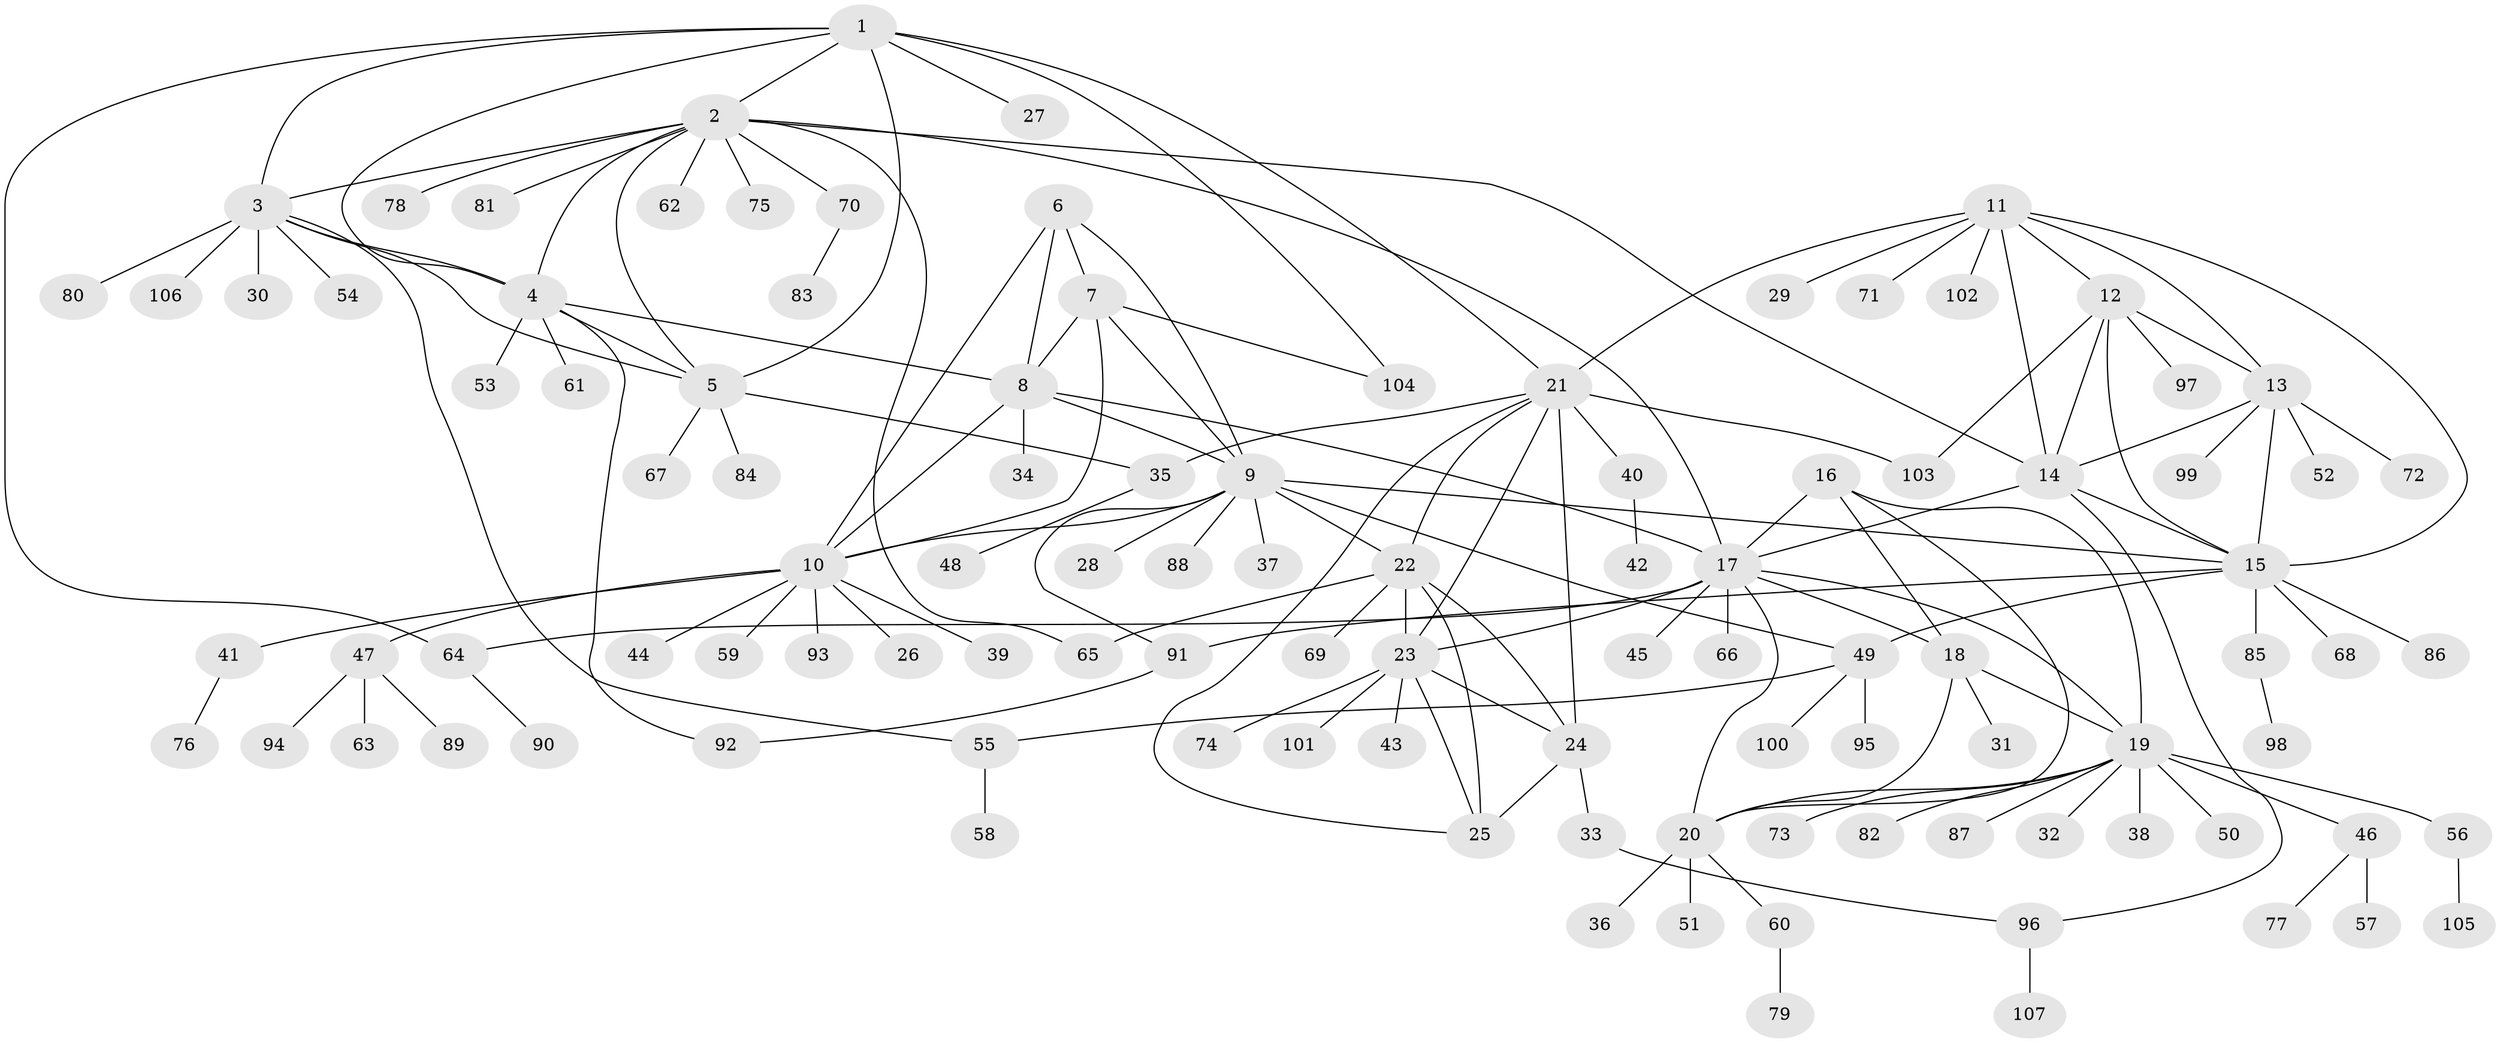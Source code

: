 // coarse degree distribution, {15: 0.012195121951219513, 7: 0.024390243902439025, 6: 0.06097560975609756, 4: 0.04878048780487805, 5: 0.012195121951219513, 10: 0.024390243902439025, 11: 0.012195121951219513, 3: 0.024390243902439025, 8: 0.024390243902439025, 13: 0.012195121951219513, 1: 0.6097560975609756, 2: 0.13414634146341464}
// Generated by graph-tools (version 1.1) at 2025/52/02/27/25 19:52:14]
// undirected, 107 vertices, 152 edges
graph export_dot {
graph [start="1"]
  node [color=gray90,style=filled];
  1;
  2;
  3;
  4;
  5;
  6;
  7;
  8;
  9;
  10;
  11;
  12;
  13;
  14;
  15;
  16;
  17;
  18;
  19;
  20;
  21;
  22;
  23;
  24;
  25;
  26;
  27;
  28;
  29;
  30;
  31;
  32;
  33;
  34;
  35;
  36;
  37;
  38;
  39;
  40;
  41;
  42;
  43;
  44;
  45;
  46;
  47;
  48;
  49;
  50;
  51;
  52;
  53;
  54;
  55;
  56;
  57;
  58;
  59;
  60;
  61;
  62;
  63;
  64;
  65;
  66;
  67;
  68;
  69;
  70;
  71;
  72;
  73;
  74;
  75;
  76;
  77;
  78;
  79;
  80;
  81;
  82;
  83;
  84;
  85;
  86;
  87;
  88;
  89;
  90;
  91;
  92;
  93;
  94;
  95;
  96;
  97;
  98;
  99;
  100;
  101;
  102;
  103;
  104;
  105;
  106;
  107;
  1 -- 2;
  1 -- 3;
  1 -- 4;
  1 -- 5;
  1 -- 21;
  1 -- 27;
  1 -- 64;
  1 -- 104;
  2 -- 3;
  2 -- 4;
  2 -- 5;
  2 -- 14;
  2 -- 17;
  2 -- 62;
  2 -- 65;
  2 -- 70;
  2 -- 75;
  2 -- 78;
  2 -- 81;
  3 -- 4;
  3 -- 5;
  3 -- 30;
  3 -- 54;
  3 -- 55;
  3 -- 80;
  3 -- 106;
  4 -- 5;
  4 -- 8;
  4 -- 53;
  4 -- 61;
  4 -- 92;
  5 -- 35;
  5 -- 67;
  5 -- 84;
  6 -- 7;
  6 -- 8;
  6 -- 9;
  6 -- 10;
  7 -- 8;
  7 -- 9;
  7 -- 10;
  7 -- 104;
  8 -- 9;
  8 -- 10;
  8 -- 17;
  8 -- 34;
  9 -- 10;
  9 -- 15;
  9 -- 22;
  9 -- 28;
  9 -- 37;
  9 -- 49;
  9 -- 88;
  9 -- 91;
  10 -- 26;
  10 -- 39;
  10 -- 41;
  10 -- 44;
  10 -- 47;
  10 -- 59;
  10 -- 93;
  11 -- 12;
  11 -- 13;
  11 -- 14;
  11 -- 15;
  11 -- 21;
  11 -- 29;
  11 -- 71;
  11 -- 102;
  12 -- 13;
  12 -- 14;
  12 -- 15;
  12 -- 97;
  12 -- 103;
  13 -- 14;
  13 -- 15;
  13 -- 52;
  13 -- 72;
  13 -- 99;
  14 -- 15;
  14 -- 17;
  14 -- 96;
  15 -- 49;
  15 -- 68;
  15 -- 85;
  15 -- 86;
  15 -- 91;
  16 -- 17;
  16 -- 18;
  16 -- 19;
  16 -- 20;
  17 -- 18;
  17 -- 19;
  17 -- 20;
  17 -- 23;
  17 -- 45;
  17 -- 64;
  17 -- 66;
  18 -- 19;
  18 -- 20;
  18 -- 31;
  19 -- 20;
  19 -- 32;
  19 -- 38;
  19 -- 46;
  19 -- 50;
  19 -- 56;
  19 -- 73;
  19 -- 82;
  19 -- 87;
  20 -- 36;
  20 -- 51;
  20 -- 60;
  21 -- 22;
  21 -- 23;
  21 -- 24;
  21 -- 25;
  21 -- 35;
  21 -- 40;
  21 -- 103;
  22 -- 23;
  22 -- 24;
  22 -- 25;
  22 -- 65;
  22 -- 69;
  23 -- 24;
  23 -- 25;
  23 -- 43;
  23 -- 74;
  23 -- 101;
  24 -- 25;
  24 -- 33;
  33 -- 96;
  35 -- 48;
  40 -- 42;
  41 -- 76;
  46 -- 57;
  46 -- 77;
  47 -- 63;
  47 -- 89;
  47 -- 94;
  49 -- 55;
  49 -- 95;
  49 -- 100;
  55 -- 58;
  56 -- 105;
  60 -- 79;
  64 -- 90;
  70 -- 83;
  85 -- 98;
  91 -- 92;
  96 -- 107;
}
